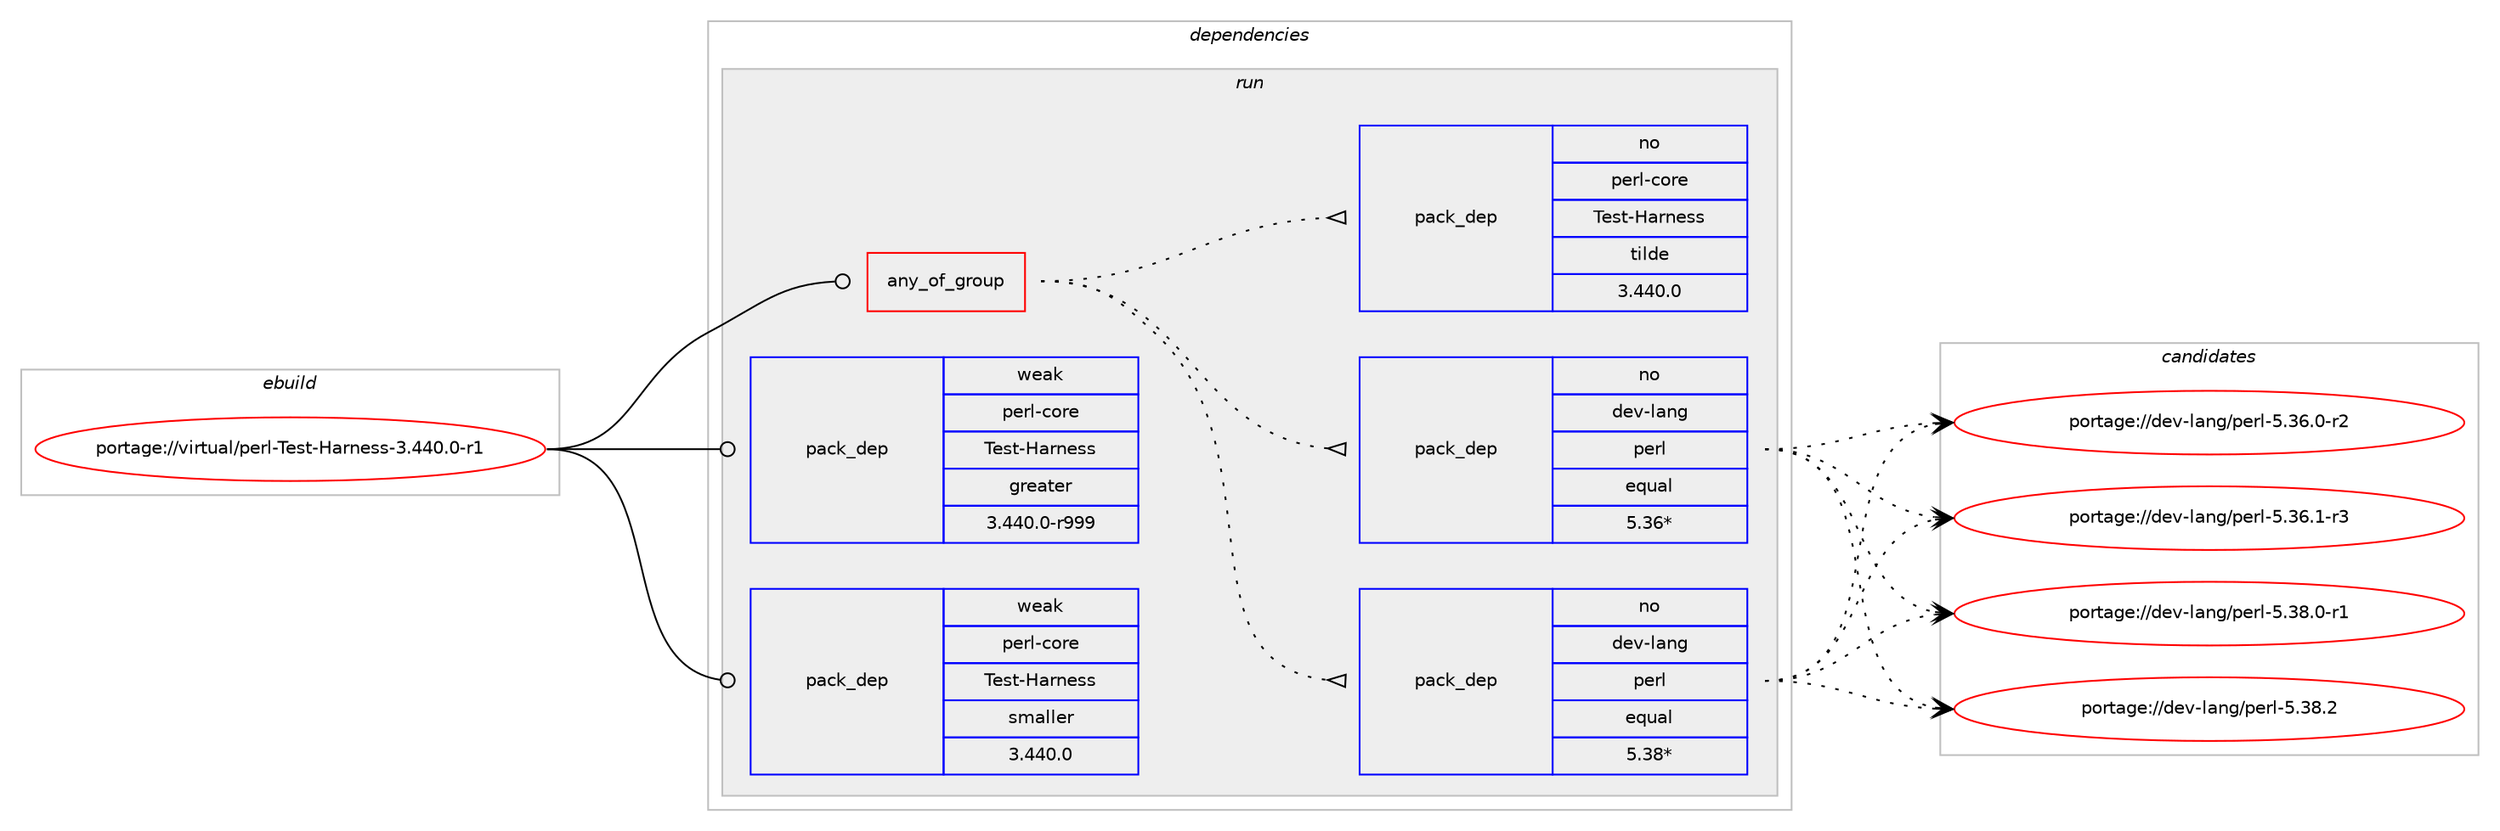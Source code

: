 digraph prolog {

# *************
# Graph options
# *************

newrank=true;
concentrate=true;
compound=true;
graph [rankdir=LR,fontname=Helvetica,fontsize=10,ranksep=1.5];#, ranksep=2.5, nodesep=0.2];
edge  [arrowhead=vee];
node  [fontname=Helvetica,fontsize=10];

# **********
# The ebuild
# **********

subgraph cluster_leftcol {
color=gray;
rank=same;
label=<<i>ebuild</i>>;
id [label="portage://virtual/perl-Test-Harness-3.440.0-r1", color=red, width=4, href="../virtual/perl-Test-Harness-3.440.0-r1.svg"];
}

# ****************
# The dependencies
# ****************

subgraph cluster_midcol {
color=gray;
label=<<i>dependencies</i>>;
subgraph cluster_compile {
fillcolor="#eeeeee";
style=filled;
label=<<i>compile</i>>;
}
subgraph cluster_compileandrun {
fillcolor="#eeeeee";
style=filled;
label=<<i>compile and run</i>>;
}
subgraph cluster_run {
fillcolor="#eeeeee";
style=filled;
label=<<i>run</i>>;
subgraph any38 {
dependency439 [label=<<TABLE BORDER="0" CELLBORDER="1" CELLSPACING="0" CELLPADDING="4"><TR><TD CELLPADDING="10">any_of_group</TD></TR></TABLE>>, shape=none, color=red];subgraph pack301 {
dependency440 [label=<<TABLE BORDER="0" CELLBORDER="1" CELLSPACING="0" CELLPADDING="4" WIDTH="220"><TR><TD ROWSPAN="6" CELLPADDING="30">pack_dep</TD></TR><TR><TD WIDTH="110">no</TD></TR><TR><TD>dev-lang</TD></TR><TR><TD>perl</TD></TR><TR><TD>equal</TD></TR><TR><TD>5.38*</TD></TR></TABLE>>, shape=none, color=blue];
}
dependency439:e -> dependency440:w [weight=20,style="dotted",arrowhead="oinv"];
subgraph pack302 {
dependency441 [label=<<TABLE BORDER="0" CELLBORDER="1" CELLSPACING="0" CELLPADDING="4" WIDTH="220"><TR><TD ROWSPAN="6" CELLPADDING="30">pack_dep</TD></TR><TR><TD WIDTH="110">no</TD></TR><TR><TD>dev-lang</TD></TR><TR><TD>perl</TD></TR><TR><TD>equal</TD></TR><TR><TD>5.36*</TD></TR></TABLE>>, shape=none, color=blue];
}
dependency439:e -> dependency441:w [weight=20,style="dotted",arrowhead="oinv"];
subgraph pack303 {
dependency442 [label=<<TABLE BORDER="0" CELLBORDER="1" CELLSPACING="0" CELLPADDING="4" WIDTH="220"><TR><TD ROWSPAN="6" CELLPADDING="30">pack_dep</TD></TR><TR><TD WIDTH="110">no</TD></TR><TR><TD>perl-core</TD></TR><TR><TD>Test-Harness</TD></TR><TR><TD>tilde</TD></TR><TR><TD>3.440.0</TD></TR></TABLE>>, shape=none, color=blue];
}
dependency439:e -> dependency442:w [weight=20,style="dotted",arrowhead="oinv"];
}
id:e -> dependency439:w [weight=20,style="solid",arrowhead="odot"];
# *** BEGIN UNKNOWN DEPENDENCY TYPE (TODO) ***
# id -> package_dependency(portage://virtual/perl-Test-Harness-3.440.0-r1,run,no,dev-lang,perl,none,[,,],any_same_slot,[])
# *** END UNKNOWN DEPENDENCY TYPE (TODO) ***

subgraph pack304 {
dependency443 [label=<<TABLE BORDER="0" CELLBORDER="1" CELLSPACING="0" CELLPADDING="4" WIDTH="220"><TR><TD ROWSPAN="6" CELLPADDING="30">pack_dep</TD></TR><TR><TD WIDTH="110">weak</TD></TR><TR><TD>perl-core</TD></TR><TR><TD>Test-Harness</TD></TR><TR><TD>greater</TD></TR><TR><TD>3.440.0-r999</TD></TR></TABLE>>, shape=none, color=blue];
}
id:e -> dependency443:w [weight=20,style="solid",arrowhead="odot"];
subgraph pack305 {
dependency444 [label=<<TABLE BORDER="0" CELLBORDER="1" CELLSPACING="0" CELLPADDING="4" WIDTH="220"><TR><TD ROWSPAN="6" CELLPADDING="30">pack_dep</TD></TR><TR><TD WIDTH="110">weak</TD></TR><TR><TD>perl-core</TD></TR><TR><TD>Test-Harness</TD></TR><TR><TD>smaller</TD></TR><TR><TD>3.440.0</TD></TR></TABLE>>, shape=none, color=blue];
}
id:e -> dependency444:w [weight=20,style="solid",arrowhead="odot"];
}
}

# **************
# The candidates
# **************

subgraph cluster_choices {
rank=same;
color=gray;
label=<<i>candidates</i>>;

subgraph choice301 {
color=black;
nodesep=1;
choice100101118451089711010347112101114108455346515446484511450 [label="portage://dev-lang/perl-5.36.0-r2", color=red, width=4,href="../dev-lang/perl-5.36.0-r2.svg"];
choice100101118451089711010347112101114108455346515446494511451 [label="portage://dev-lang/perl-5.36.1-r3", color=red, width=4,href="../dev-lang/perl-5.36.1-r3.svg"];
choice100101118451089711010347112101114108455346515646484511449 [label="portage://dev-lang/perl-5.38.0-r1", color=red, width=4,href="../dev-lang/perl-5.38.0-r1.svg"];
choice10010111845108971101034711210111410845534651564650 [label="portage://dev-lang/perl-5.38.2", color=red, width=4,href="../dev-lang/perl-5.38.2.svg"];
dependency440:e -> choice100101118451089711010347112101114108455346515446484511450:w [style=dotted,weight="100"];
dependency440:e -> choice100101118451089711010347112101114108455346515446494511451:w [style=dotted,weight="100"];
dependency440:e -> choice100101118451089711010347112101114108455346515646484511449:w [style=dotted,weight="100"];
dependency440:e -> choice10010111845108971101034711210111410845534651564650:w [style=dotted,weight="100"];
}
subgraph choice302 {
color=black;
nodesep=1;
choice100101118451089711010347112101114108455346515446484511450 [label="portage://dev-lang/perl-5.36.0-r2", color=red, width=4,href="../dev-lang/perl-5.36.0-r2.svg"];
choice100101118451089711010347112101114108455346515446494511451 [label="portage://dev-lang/perl-5.36.1-r3", color=red, width=4,href="../dev-lang/perl-5.36.1-r3.svg"];
choice100101118451089711010347112101114108455346515646484511449 [label="portage://dev-lang/perl-5.38.0-r1", color=red, width=4,href="../dev-lang/perl-5.38.0-r1.svg"];
choice10010111845108971101034711210111410845534651564650 [label="portage://dev-lang/perl-5.38.2", color=red, width=4,href="../dev-lang/perl-5.38.2.svg"];
dependency441:e -> choice100101118451089711010347112101114108455346515446484511450:w [style=dotted,weight="100"];
dependency441:e -> choice100101118451089711010347112101114108455346515446494511451:w [style=dotted,weight="100"];
dependency441:e -> choice100101118451089711010347112101114108455346515646484511449:w [style=dotted,weight="100"];
dependency441:e -> choice10010111845108971101034711210111410845534651564650:w [style=dotted,weight="100"];
}
subgraph choice303 {
color=black;
nodesep=1;
}
subgraph choice304 {
color=black;
nodesep=1;
}
subgraph choice305 {
color=black;
nodesep=1;
}
}

}
